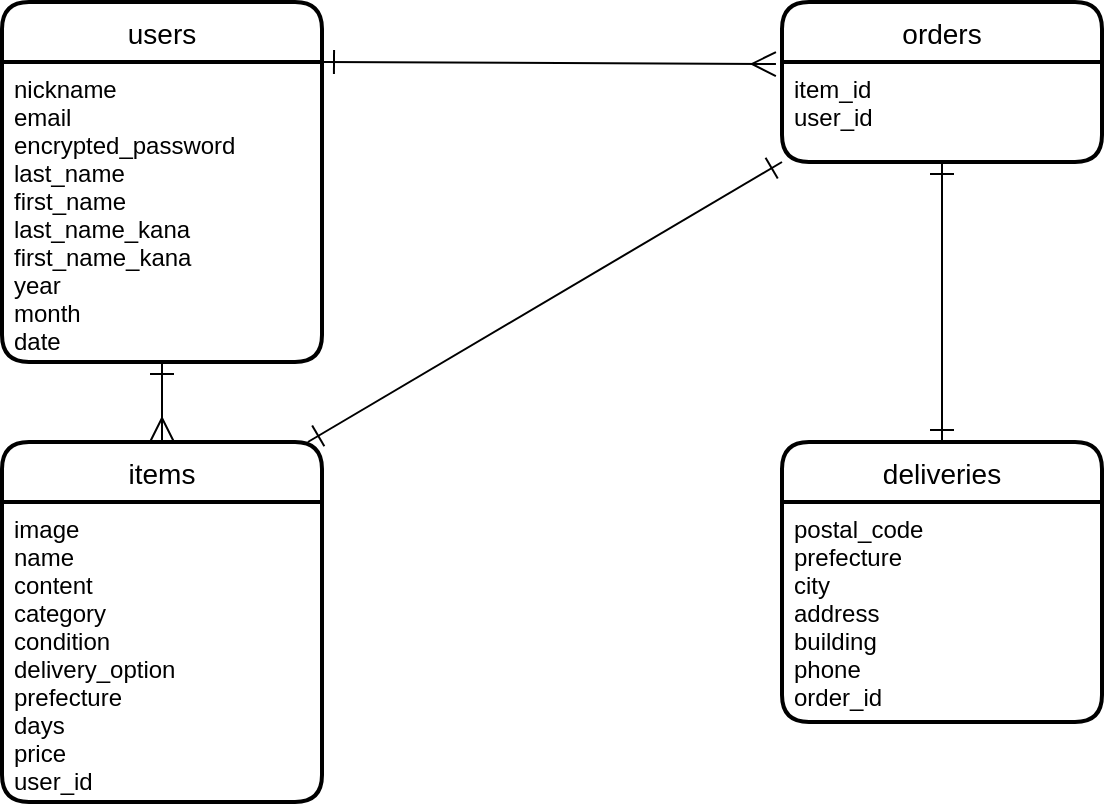 <mxfile>
    <diagram id="SNTpFo4m_naDy2VCKBRX" name="ページ1">
        <mxGraphModel dx="632" dy="682" grid="1" gridSize="10" guides="1" tooltips="1" connect="1" arrows="1" fold="1" page="1" pageScale="1" pageWidth="827" pageHeight="1169" math="0" shadow="0">
            <root>
                <mxCell id="0"/>
                <mxCell id="1" parent="0"/>
                <mxCell id="17" value="users" style="swimlane;childLayout=stackLayout;horizontal=1;startSize=30;horizontalStack=0;rounded=1;fontSize=14;fontStyle=0;strokeWidth=2;resizeParent=0;resizeLast=1;shadow=0;dashed=0;align=center;" parent="1" vertex="1">
                    <mxGeometry x="60" y="50" width="160" height="180" as="geometry">
                        <mxRectangle x="60" y="50" width="80" height="30" as="alternateBounds"/>
                    </mxGeometry>
                </mxCell>
                <mxCell id="18" value="nickname&#10;email&#10;encrypted_password&#10;last_name&#10;first_name&#10;last_name_kana&#10;first_name_kana&#10;year&#10;month&#10;date" style="align=left;strokeColor=none;fillColor=none;spacingLeft=4;fontSize=12;verticalAlign=top;resizable=0;rotatable=0;part=1;" parent="17" vertex="1">
                    <mxGeometry y="30" width="160" height="150" as="geometry"/>
                </mxCell>
                <mxCell id="19" value="orders" style="swimlane;childLayout=stackLayout;horizontal=1;startSize=30;horizontalStack=0;rounded=1;fontSize=14;fontStyle=0;strokeWidth=2;resizeParent=0;resizeLast=1;shadow=0;dashed=0;align=center;" parent="1" vertex="1">
                    <mxGeometry x="450" y="50" width="160" height="80" as="geometry"/>
                </mxCell>
                <mxCell id="20" value="item_id&#10;user_id" style="align=left;strokeColor=none;fillColor=none;spacingLeft=4;fontSize=12;verticalAlign=top;resizable=0;rotatable=0;part=1;" parent="19" vertex="1">
                    <mxGeometry y="30" width="160" height="50" as="geometry"/>
                </mxCell>
                <mxCell id="21" value="items" style="swimlane;childLayout=stackLayout;horizontal=1;startSize=30;horizontalStack=0;rounded=1;fontSize=14;fontStyle=0;strokeWidth=2;resizeParent=0;resizeLast=1;shadow=0;dashed=0;align=center;" parent="1" vertex="1">
                    <mxGeometry x="60" y="270" width="160" height="180" as="geometry"/>
                </mxCell>
                <mxCell id="22" value="image&#10;name&#10;content&#10;category&#10;condition&#10;delivery_option&#10;prefecture&#10;days&#10;price&#10;user_id" style="align=left;strokeColor=none;fillColor=none;spacingLeft=4;fontSize=12;verticalAlign=top;resizable=0;rotatable=0;part=1;" parent="21" vertex="1">
                    <mxGeometry y="30" width="160" height="150" as="geometry"/>
                </mxCell>
                <mxCell id="25" value="deliveries" style="swimlane;childLayout=stackLayout;horizontal=1;startSize=30;horizontalStack=0;rounded=1;fontSize=14;fontStyle=0;strokeWidth=2;resizeParent=0;resizeLast=1;shadow=0;dashed=0;align=center;" parent="1" vertex="1">
                    <mxGeometry x="450" y="270" width="160" height="140" as="geometry"/>
                </mxCell>
                <mxCell id="26" value="postal_code&#10;prefecture&#10;city&#10;address&#10;building&#10;phone&#10;order_id" style="align=left;strokeColor=none;fillColor=none;spacingLeft=4;fontSize=12;verticalAlign=top;resizable=0;rotatable=0;part=1;" parent="25" vertex="1">
                    <mxGeometry y="30" width="160" height="110" as="geometry"/>
                </mxCell>
                <mxCell id="32" style="edgeStyle=none;html=1;exitX=1;exitY=0;exitDx=0;exitDy=0;entryX=-0.019;entryY=0.388;entryDx=0;entryDy=0;entryPerimeter=0;endArrow=ERmany;endFill=0;startArrow=ERone;startFill=0;endSize=10;startSize=10;" parent="1" source="18" target="19" edge="1">
                    <mxGeometry relative="1" as="geometry"/>
                </mxCell>
                <mxCell id="33" style="edgeStyle=none;html=1;exitX=0.5;exitY=1;exitDx=0;exitDy=0;startArrow=ERone;startFill=0;endArrow=ERmany;endFill=0;endSize=10;startSize=10;" parent="1" source="18" edge="1">
                    <mxGeometry relative="1" as="geometry">
                        <mxPoint x="140" y="270" as="targetPoint"/>
                    </mxGeometry>
                </mxCell>
                <mxCell id="35" style="edgeStyle=none;html=1;exitX=0.5;exitY=1;exitDx=0;exitDy=0;entryX=0.5;entryY=0;entryDx=0;entryDy=0;startArrow=ERone;startFill=0;endArrow=ERone;endFill=0;startSize=10;endSize=10;" parent="1" source="20" target="25" edge="1">
                    <mxGeometry relative="1" as="geometry"/>
                </mxCell>
                <mxCell id="36" style="edgeStyle=none;html=1;exitX=0;exitY=1;exitDx=0;exitDy=0;entryX=0.956;entryY=0;entryDx=0;entryDy=0;startArrow=ERone;startFill=0;endArrow=ERone;endFill=0;endSize=10;startSize=10;entryPerimeter=0;" parent="1" source="20" target="21" edge="1">
                    <mxGeometry relative="1" as="geometry"/>
                </mxCell>
            </root>
        </mxGraphModel>
    </diagram>
</mxfile>